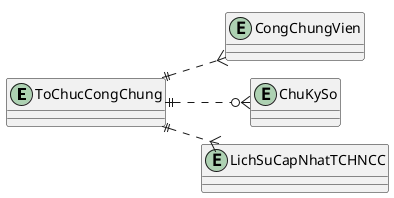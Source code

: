 @startuml erd
!pragma layout smetana
left to right direction

entity ToChucCongChung
entity CongChungVien
entity ChuKySo
entity LichSuCapNhatTCHNCC

ToChucCongChung ||..{ CongChungVien
ToChucCongChung ||..o{ ChuKySo
ToChucCongChung ||..{ LichSuCapNhatTCHNCC

@enduml


